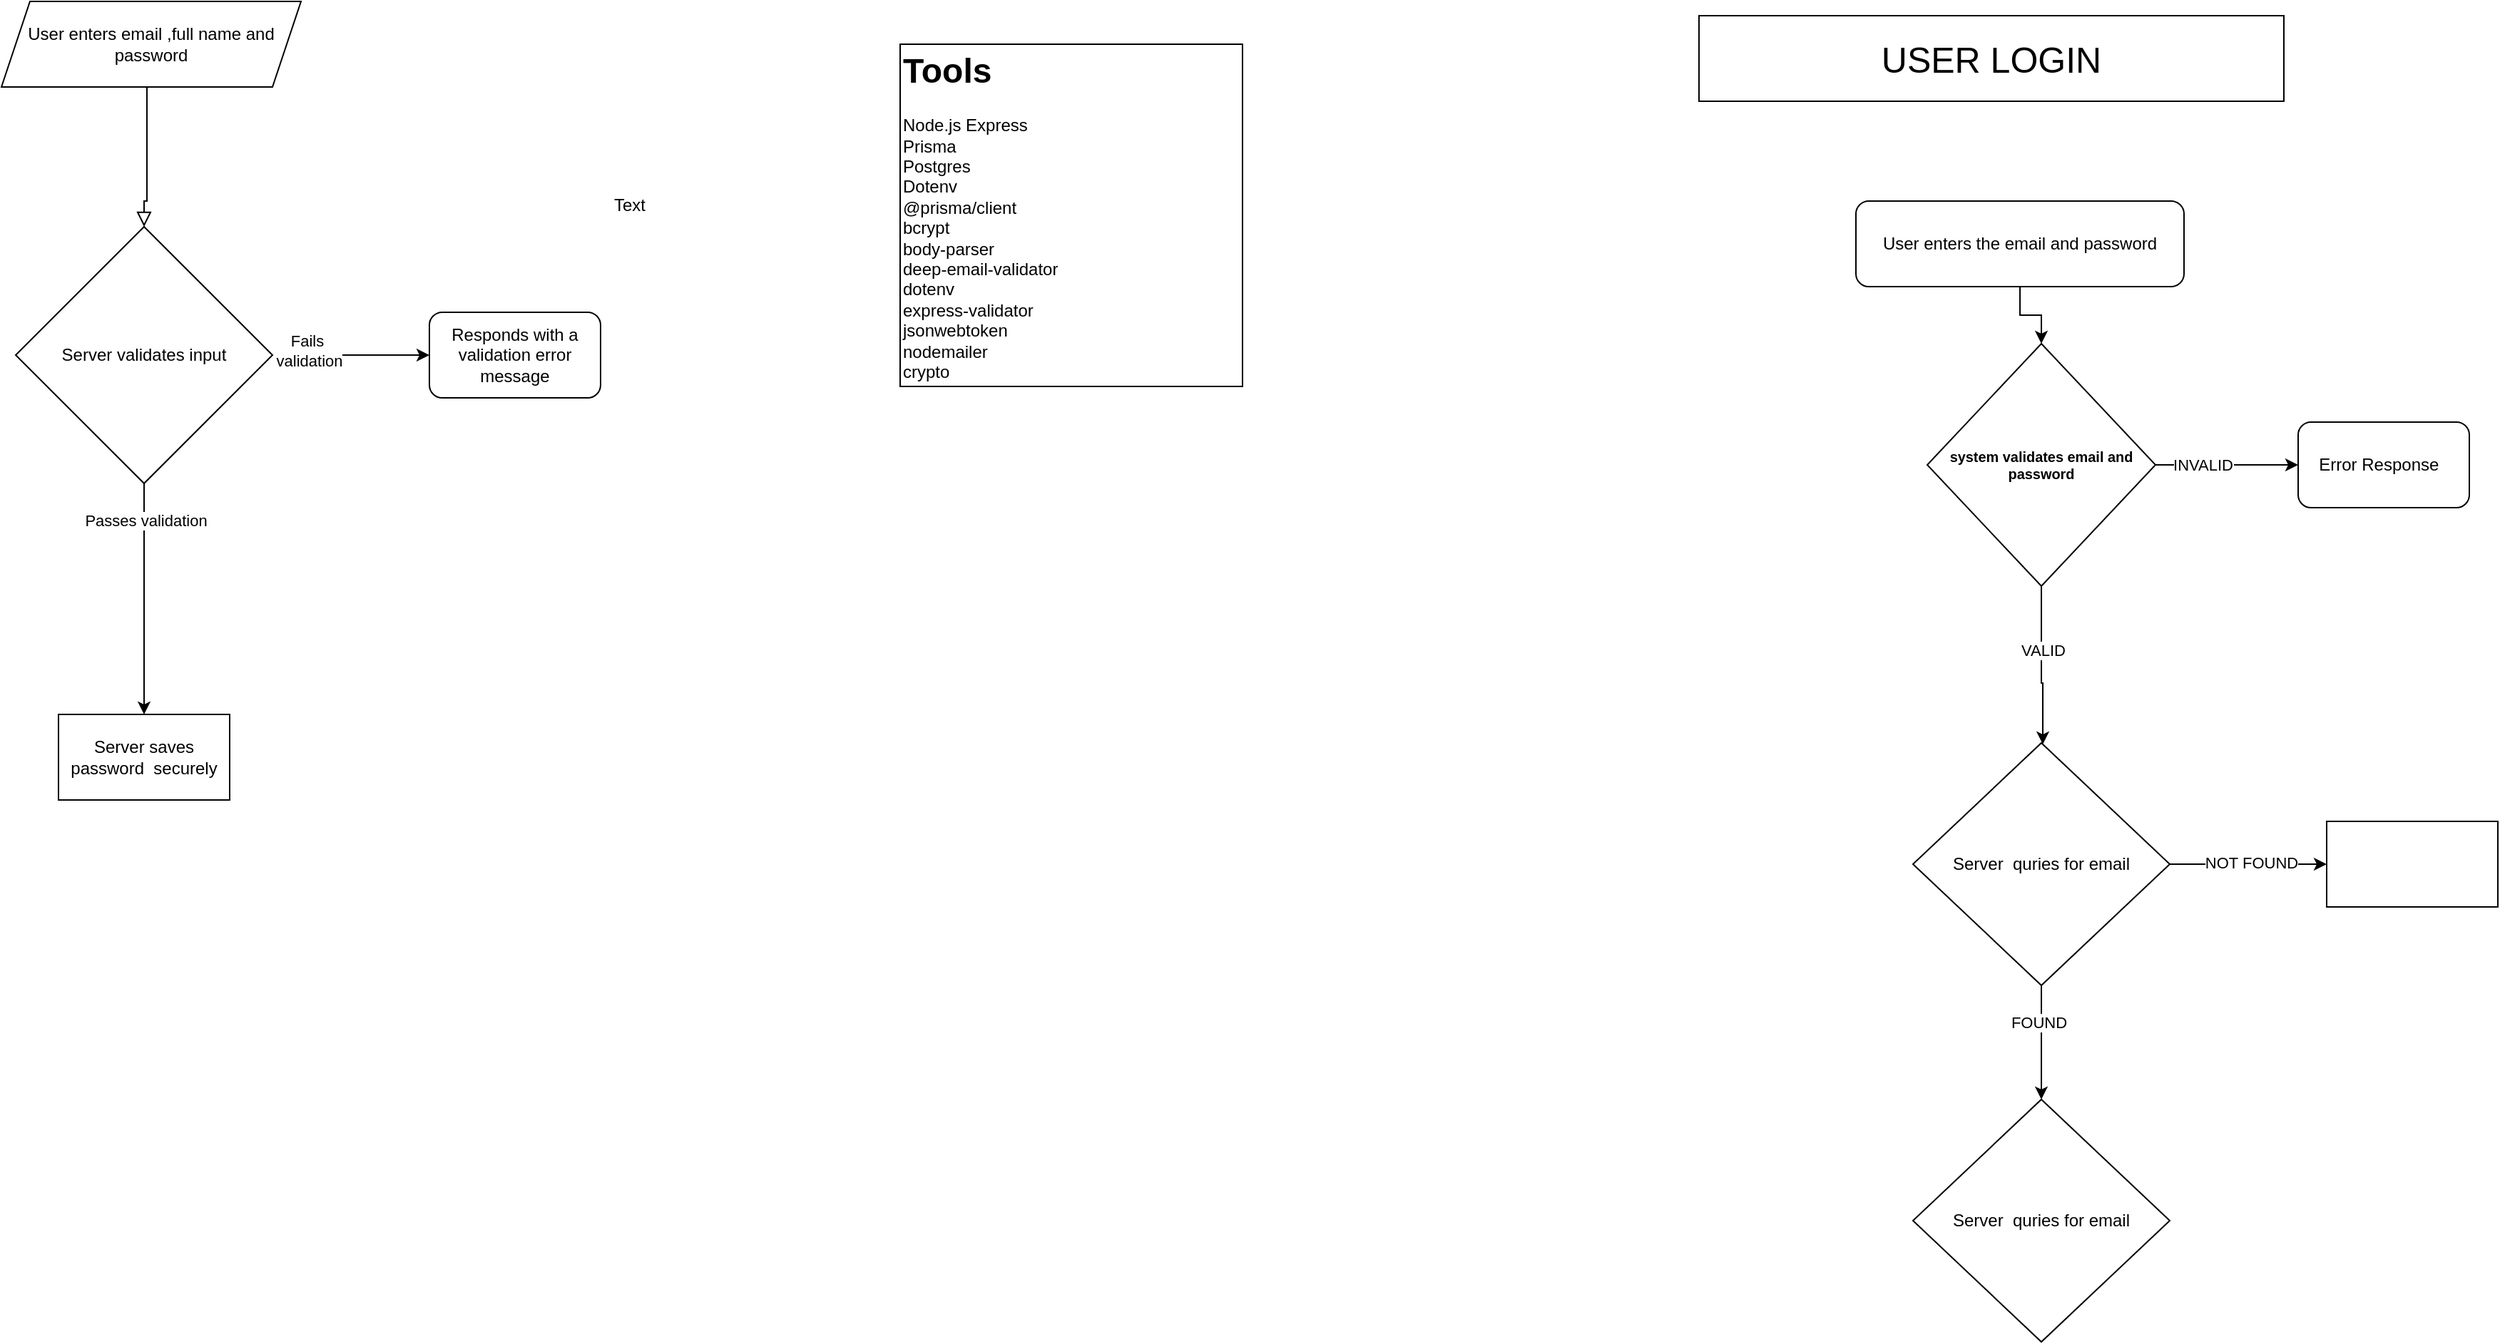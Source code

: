 <mxfile version="21.8.2" type="github">
  <diagram id="C5RBs43oDa-KdzZeNtuy" name="Page-1">
    <mxGraphModel dx="1059" dy="616" grid="1" gridSize="10" guides="1" tooltips="1" connect="1" arrows="1" fold="1" page="1" pageScale="1" pageWidth="827" pageHeight="1169" math="0" shadow="0">
      <root>
        <mxCell id="WIyWlLk6GJQsqaUBKTNV-0" />
        <mxCell id="WIyWlLk6GJQsqaUBKTNV-1" parent="WIyWlLk6GJQsqaUBKTNV-0" />
        <mxCell id="WIyWlLk6GJQsqaUBKTNV-2" value="" style="rounded=0;html=1;jettySize=auto;orthogonalLoop=1;fontSize=11;endArrow=block;endFill=0;endSize=8;strokeWidth=1;shadow=0;labelBackgroundColor=none;edgeStyle=orthogonalEdgeStyle;exitX=0.526;exitY=1.048;exitDx=0;exitDy=0;exitPerimeter=0;entryX=0.5;entryY=0;entryDx=0;entryDy=0;" parent="WIyWlLk6GJQsqaUBKTNV-1" target="YcuCNspv7Y4rtTayc0Lt-7" edge="1">
          <mxGeometry relative="1" as="geometry">
            <mxPoint x="127.72" y="60.0" as="sourcePoint" />
            <mxPoint x="132.276" y="137.16" as="targetPoint" />
            <Array as="points">
              <mxPoint x="132" y="60" />
              <mxPoint x="132" y="140" />
              <mxPoint x="130" y="140" />
            </Array>
          </mxGeometry>
        </mxCell>
        <mxCell id="YcuCNspv7Y4rtTayc0Lt-0" value="&lt;h1&gt;Tools&lt;/h1&gt;&lt;div&gt;Node.js Express&lt;/div&gt;&lt;div&gt;Prisma&amp;nbsp;&lt;/div&gt;&lt;div&gt;Postgres&lt;/div&gt;&lt;div&gt;Dotenv&lt;/div&gt;&lt;div&gt;&lt;div&gt;@prisma/client&lt;/div&gt;&lt;div&gt;bcrypt&lt;/div&gt;&lt;div&gt;body-parser&lt;/div&gt;&lt;div&gt;deep-email-validator&lt;/div&gt;&lt;div&gt;dotenv&lt;/div&gt;&lt;div&gt;express-validator&lt;/div&gt;&lt;div&gt;jsonwebtoken&lt;/div&gt;&lt;div&gt;nodemailer&lt;/div&gt;&lt;/div&gt;&lt;div&gt;crypto&lt;/div&gt;&lt;div&gt;&lt;br&gt;&lt;/div&gt;" style="whiteSpace=wrap;html=1;aspect=fixed;align=left;" vertex="1" parent="WIyWlLk6GJQsqaUBKTNV-1">
          <mxGeometry x="660" y="30" width="240" height="240" as="geometry" />
        </mxCell>
        <mxCell id="YcuCNspv7Y4rtTayc0Lt-1" value="Text" style="text;html=1;align=center;verticalAlign=middle;resizable=0;points=[];autosize=1;strokeColor=none;fillColor=none;" vertex="1" parent="WIyWlLk6GJQsqaUBKTNV-1">
          <mxGeometry x="445" y="128" width="50" height="30" as="geometry" />
        </mxCell>
        <mxCell id="YcuCNspv7Y4rtTayc0Lt-2" value="&lt;div style=&quot;&quot;&gt;&lt;span style=&quot;background-color: initial;&quot;&gt;User enters email ,full name and password&lt;/span&gt;&lt;/div&gt;" style="shape=parallelogram;perimeter=parallelogramPerimeter;whiteSpace=wrap;html=1;fixedSize=1;align=center;" vertex="1" parent="WIyWlLk6GJQsqaUBKTNV-1">
          <mxGeometry x="30" width="210" height="60" as="geometry" />
        </mxCell>
        <mxCell id="YcuCNspv7Y4rtTayc0Lt-9" style="edgeStyle=orthogonalEdgeStyle;rounded=0;orthogonalLoop=1;jettySize=auto;html=1;" edge="1" parent="WIyWlLk6GJQsqaUBKTNV-1" source="YcuCNspv7Y4rtTayc0Lt-7">
          <mxGeometry relative="1" as="geometry">
            <mxPoint x="130.0" y="500" as="targetPoint" />
          </mxGeometry>
        </mxCell>
        <mxCell id="YcuCNspv7Y4rtTayc0Lt-10" value="Passes validation" style="edgeLabel;html=1;align=center;verticalAlign=middle;resizable=0;points=[];" vertex="1" connectable="0" parent="YcuCNspv7Y4rtTayc0Lt-9">
          <mxGeometry x="-0.689" y="1" relative="1" as="geometry">
            <mxPoint as="offset" />
          </mxGeometry>
        </mxCell>
        <mxCell id="YcuCNspv7Y4rtTayc0Lt-12" value="" style="edgeStyle=orthogonalEdgeStyle;rounded=0;orthogonalLoop=1;jettySize=auto;html=1;" edge="1" parent="WIyWlLk6GJQsqaUBKTNV-1" source="YcuCNspv7Y4rtTayc0Lt-7" target="YcuCNspv7Y4rtTayc0Lt-11">
          <mxGeometry relative="1" as="geometry" />
        </mxCell>
        <mxCell id="YcuCNspv7Y4rtTayc0Lt-13" value="Fails&lt;br&gt;&amp;nbsp;validation" style="edgeLabel;html=1;align=center;verticalAlign=middle;resizable=0;points=[];" vertex="1" connectable="0" parent="YcuCNspv7Y4rtTayc0Lt-12">
          <mxGeometry x="-0.561" y="3" relative="1" as="geometry">
            <mxPoint as="offset" />
          </mxGeometry>
        </mxCell>
        <mxCell id="YcuCNspv7Y4rtTayc0Lt-7" value="Server validates input" style="rhombus;whiteSpace=wrap;html=1;" vertex="1" parent="WIyWlLk6GJQsqaUBKTNV-1">
          <mxGeometry x="40" y="158" width="180" height="180" as="geometry" />
        </mxCell>
        <mxCell id="YcuCNspv7Y4rtTayc0Lt-11" value="Responds with a validation error message" style="rounded=1;whiteSpace=wrap;html=1;" vertex="1" parent="WIyWlLk6GJQsqaUBKTNV-1">
          <mxGeometry x="330" y="218" width="120" height="60" as="geometry" />
        </mxCell>
        <mxCell id="YcuCNspv7Y4rtTayc0Lt-14" value="Server saves password&amp;nbsp; securely" style="rounded=0;whiteSpace=wrap;html=1;" vertex="1" parent="WIyWlLk6GJQsqaUBKTNV-1">
          <mxGeometry x="70" y="500" width="120" height="60" as="geometry" />
        </mxCell>
        <mxCell id="YcuCNspv7Y4rtTayc0Lt-16" value="&lt;font style=&quot;font-size: 25px;&quot;&gt;USER LOGIN&lt;/font&gt;" style="rounded=0;whiteSpace=wrap;html=1;" vertex="1" parent="WIyWlLk6GJQsqaUBKTNV-1">
          <mxGeometry x="1220" y="10" width="410" height="60" as="geometry" />
        </mxCell>
        <mxCell id="YcuCNspv7Y4rtTayc0Lt-19" style="edgeStyle=orthogonalEdgeStyle;rounded=0;orthogonalLoop=1;jettySize=auto;html=1;exitX=0.5;exitY=1;exitDx=0;exitDy=0;" edge="1" parent="WIyWlLk6GJQsqaUBKTNV-1" source="YcuCNspv7Y4rtTayc0Lt-18" target="YcuCNspv7Y4rtTayc0Lt-20">
          <mxGeometry relative="1" as="geometry">
            <mxPoint x="1445" y="290" as="targetPoint" />
          </mxGeometry>
        </mxCell>
        <mxCell id="YcuCNspv7Y4rtTayc0Lt-18" value="User enters the email and password" style="rounded=1;whiteSpace=wrap;html=1;" vertex="1" parent="WIyWlLk6GJQsqaUBKTNV-1">
          <mxGeometry x="1330" y="140" width="230" height="60" as="geometry" />
        </mxCell>
        <mxCell id="YcuCNspv7Y4rtTayc0Lt-22" style="edgeStyle=orthogonalEdgeStyle;rounded=0;orthogonalLoop=1;jettySize=auto;html=1;exitX=1;exitY=0.5;exitDx=0;exitDy=0;" edge="1" parent="WIyWlLk6GJQsqaUBKTNV-1" source="YcuCNspv7Y4rtTayc0Lt-20" target="YcuCNspv7Y4rtTayc0Lt-36">
          <mxGeometry relative="1" as="geometry">
            <mxPoint x="1620" y="324.632" as="targetPoint" />
          </mxGeometry>
        </mxCell>
        <mxCell id="YcuCNspv7Y4rtTayc0Lt-26" value="INVALID&lt;br&gt;" style="edgeLabel;html=1;align=center;verticalAlign=middle;resizable=0;points=[];" vertex="1" connectable="0" parent="YcuCNspv7Y4rtTayc0Lt-22">
          <mxGeometry x="-0.351" relative="1" as="geometry">
            <mxPoint as="offset" />
          </mxGeometry>
        </mxCell>
        <mxCell id="YcuCNspv7Y4rtTayc0Lt-24" value="" style="edgeStyle=orthogonalEdgeStyle;rounded=0;orthogonalLoop=1;jettySize=auto;html=1;" edge="1" parent="WIyWlLk6GJQsqaUBKTNV-1" source="YcuCNspv7Y4rtTayc0Lt-20" target="YcuCNspv7Y4rtTayc0Lt-29">
          <mxGeometry relative="1" as="geometry">
            <mxPoint x="1460" y="560" as="targetPoint" />
            <Array as="points">
              <mxPoint x="1460" y="478" />
              <mxPoint x="1461" y="478" />
            </Array>
          </mxGeometry>
        </mxCell>
        <mxCell id="YcuCNspv7Y4rtTayc0Lt-25" value="VALID" style="edgeLabel;html=1;align=center;verticalAlign=middle;resizable=0;points=[];" vertex="1" connectable="0" parent="YcuCNspv7Y4rtTayc0Lt-24">
          <mxGeometry x="-0.203" y="1" relative="1" as="geometry">
            <mxPoint as="offset" />
          </mxGeometry>
        </mxCell>
        <mxCell id="YcuCNspv7Y4rtTayc0Lt-20" value="&lt;h5&gt;system validates email and password&lt;/h5&gt;" style="rhombus;whiteSpace=wrap;html=1;" vertex="1" parent="WIyWlLk6GJQsqaUBKTNV-1">
          <mxGeometry x="1380" y="240" width="160" height="170" as="geometry" />
        </mxCell>
        <mxCell id="YcuCNspv7Y4rtTayc0Lt-31" value="" style="edgeStyle=orthogonalEdgeStyle;rounded=0;orthogonalLoop=1;jettySize=auto;html=1;" edge="1" parent="WIyWlLk6GJQsqaUBKTNV-1" source="YcuCNspv7Y4rtTayc0Lt-29" target="YcuCNspv7Y4rtTayc0Lt-30">
          <mxGeometry relative="1" as="geometry" />
        </mxCell>
        <mxCell id="YcuCNspv7Y4rtTayc0Lt-32" value="FOUND&lt;br&gt;" style="edgeLabel;html=1;align=center;verticalAlign=middle;resizable=0;points=[];" vertex="1" connectable="0" parent="YcuCNspv7Y4rtTayc0Lt-31">
          <mxGeometry x="-0.35" y="-2" relative="1" as="geometry">
            <mxPoint as="offset" />
          </mxGeometry>
        </mxCell>
        <mxCell id="YcuCNspv7Y4rtTayc0Lt-34" value="" style="edgeStyle=orthogonalEdgeStyle;rounded=0;orthogonalLoop=1;jettySize=auto;html=1;" edge="1" parent="WIyWlLk6GJQsqaUBKTNV-1" source="YcuCNspv7Y4rtTayc0Lt-29" target="YcuCNspv7Y4rtTayc0Lt-33">
          <mxGeometry relative="1" as="geometry" />
        </mxCell>
        <mxCell id="YcuCNspv7Y4rtTayc0Lt-35" value="NOT FOUND" style="edgeLabel;html=1;align=center;verticalAlign=middle;resizable=0;points=[];" vertex="1" connectable="0" parent="YcuCNspv7Y4rtTayc0Lt-34">
          <mxGeometry x="0.036" y="1" relative="1" as="geometry">
            <mxPoint as="offset" />
          </mxGeometry>
        </mxCell>
        <mxCell id="YcuCNspv7Y4rtTayc0Lt-29" value="Server&amp;nbsp; quries for email" style="rhombus;whiteSpace=wrap;html=1;" vertex="1" parent="WIyWlLk6GJQsqaUBKTNV-1">
          <mxGeometry x="1370" y="520" width="180" height="170" as="geometry" />
        </mxCell>
        <mxCell id="YcuCNspv7Y4rtTayc0Lt-30" value="Server&amp;nbsp; quries for email" style="rhombus;whiteSpace=wrap;html=1;" vertex="1" parent="WIyWlLk6GJQsqaUBKTNV-1">
          <mxGeometry x="1370" y="770" width="180" height="170" as="geometry" />
        </mxCell>
        <mxCell id="YcuCNspv7Y4rtTayc0Lt-33" value="" style="whiteSpace=wrap;html=1;" vertex="1" parent="WIyWlLk6GJQsqaUBKTNV-1">
          <mxGeometry x="1660" y="575" width="120" height="60" as="geometry" />
        </mxCell>
        <mxCell id="YcuCNspv7Y4rtTayc0Lt-36" value="Error Response&amp;nbsp;&amp;nbsp;" style="rounded=1;whiteSpace=wrap;html=1;" vertex="1" parent="WIyWlLk6GJQsqaUBKTNV-1">
          <mxGeometry x="1640" y="295.002" width="120" height="60" as="geometry" />
        </mxCell>
      </root>
    </mxGraphModel>
  </diagram>
</mxfile>
